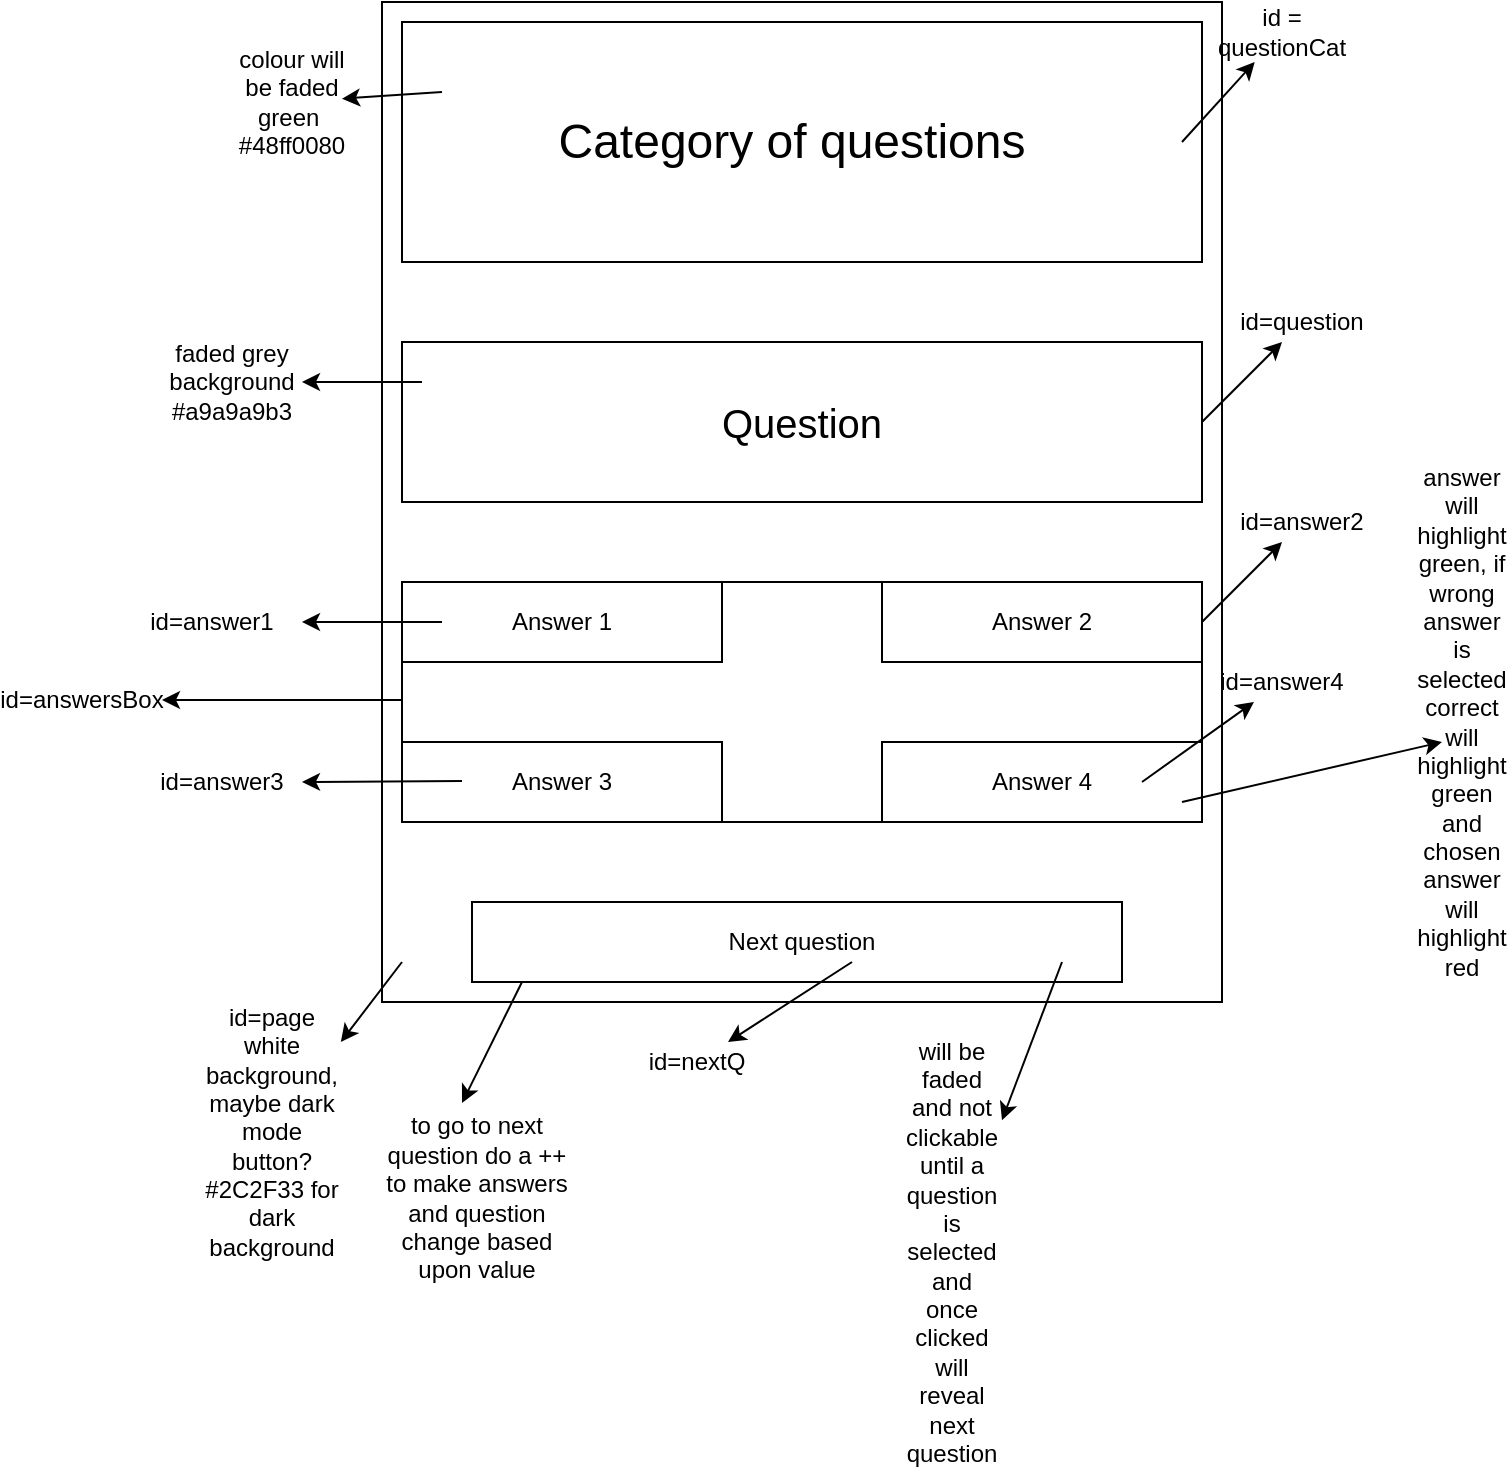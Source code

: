 <mxfile version="12.9.5" type="device"><diagram id="dLVKU0sQ1oZinbe9M_LU" name="Page-1"><mxGraphModel dx="1634" dy="798" grid="1" gridSize="10" guides="1" tooltips="1" connect="1" arrows="1" fold="1" page="1" pageScale="1" pageWidth="827" pageHeight="1169" math="0" shadow="0"><root><mxCell id="0"/><mxCell id="1" parent="0"/><mxCell id="fbEiQPdn1YaGcFzm5Uxp-45" value="" style="rounded=0;whiteSpace=wrap;html=1;" vertex="1" parent="1"><mxGeometry x="230" y="30" width="420" height="500" as="geometry"/></mxCell><mxCell id="fbEiQPdn1YaGcFzm5Uxp-17" value="" style="rounded=0;whiteSpace=wrap;html=1;" vertex="1" parent="1"><mxGeometry x="240" y="320" width="400" height="120" as="geometry"/></mxCell><mxCell id="fbEiQPdn1YaGcFzm5Uxp-1" value="" style="rounded=0;whiteSpace=wrap;html=1;" vertex="1" parent="1"><mxGeometry x="240" y="40" width="400" height="120" as="geometry"/></mxCell><mxCell id="fbEiQPdn1YaGcFzm5Uxp-2" value="&lt;font style=&quot;font-size: 24px&quot;&gt;Category of questions&lt;/font&gt;" style="text;html=1;strokeColor=none;fillColor=none;align=center;verticalAlign=middle;whiteSpace=wrap;rounded=0;" vertex="1" parent="1"><mxGeometry x="275" y="70" width="320" height="60" as="geometry"/></mxCell><mxCell id="fbEiQPdn1YaGcFzm5Uxp-3" value="" style="rounded=0;whiteSpace=wrap;html=1;" vertex="1" parent="1"><mxGeometry x="240" y="200" width="400" height="80" as="geometry"/></mxCell><mxCell id="fbEiQPdn1YaGcFzm5Uxp-4" value="" style="rounded=0;whiteSpace=wrap;html=1;" vertex="1" parent="1"><mxGeometry x="240" y="320" width="160" height="40" as="geometry"/></mxCell><mxCell id="fbEiQPdn1YaGcFzm5Uxp-7" value="&lt;font style=&quot;font-size: 20px&quot;&gt;Question&lt;/font&gt;" style="text;html=1;strokeColor=none;fillColor=none;align=center;verticalAlign=middle;whiteSpace=wrap;rounded=0;" vertex="1" parent="1"><mxGeometry x="270" y="220" width="340" height="40" as="geometry"/></mxCell><mxCell id="fbEiQPdn1YaGcFzm5Uxp-8" value="Answer 1" style="text;html=1;strokeColor=none;fillColor=none;align=center;verticalAlign=middle;whiteSpace=wrap;rounded=0;" vertex="1" parent="1"><mxGeometry x="250" y="330" width="140" height="20" as="geometry"/></mxCell><mxCell id="fbEiQPdn1YaGcFzm5Uxp-9" value="" style="rounded=0;whiteSpace=wrap;html=1;" vertex="1" parent="1"><mxGeometry x="480" y="320" width="160" height="40" as="geometry"/></mxCell><mxCell id="fbEiQPdn1YaGcFzm5Uxp-10" value="Answer 2" style="text;html=1;strokeColor=none;fillColor=none;align=center;verticalAlign=middle;whiteSpace=wrap;rounded=0;" vertex="1" parent="1"><mxGeometry x="490" y="330" width="140" height="20" as="geometry"/></mxCell><mxCell id="fbEiQPdn1YaGcFzm5Uxp-11" value="" style="rounded=0;whiteSpace=wrap;html=1;" vertex="1" parent="1"><mxGeometry x="240" y="400" width="160" height="40" as="geometry"/></mxCell><mxCell id="fbEiQPdn1YaGcFzm5Uxp-12" value="Answer 3" style="text;html=1;strokeColor=none;fillColor=none;align=center;verticalAlign=middle;whiteSpace=wrap;rounded=0;" vertex="1" parent="1"><mxGeometry x="250" y="410" width="140" height="20" as="geometry"/></mxCell><mxCell id="fbEiQPdn1YaGcFzm5Uxp-13" value="" style="rounded=0;whiteSpace=wrap;html=1;" vertex="1" parent="1"><mxGeometry x="480" y="400" width="160" height="40" as="geometry"/></mxCell><mxCell id="fbEiQPdn1YaGcFzm5Uxp-14" value="Answer 4" style="text;html=1;strokeColor=none;fillColor=none;align=center;verticalAlign=middle;whiteSpace=wrap;rounded=0;" vertex="1" parent="1"><mxGeometry x="490" y="410" width="140" height="20" as="geometry"/></mxCell><mxCell id="fbEiQPdn1YaGcFzm5Uxp-15" value="" style="endArrow=classic;html=1;" edge="1" parent="1"><mxGeometry width="50" height="50" relative="1" as="geometry"><mxPoint x="630" y="430" as="sourcePoint"/><mxPoint x="760" y="400" as="targetPoint"/></mxGeometry></mxCell><mxCell id="fbEiQPdn1YaGcFzm5Uxp-16" value="answer will highlight green, if wrong answer is selected correct will highlight green and chosen answer will highlight red" style="text;html=1;strokeColor=none;fillColor=none;align=center;verticalAlign=middle;whiteSpace=wrap;rounded=0;" vertex="1" parent="1"><mxGeometry x="750" y="380" width="40" height="20" as="geometry"/></mxCell><mxCell id="fbEiQPdn1YaGcFzm5Uxp-19" value="" style="endArrow=classic;html=1;" edge="1" parent="1" target="fbEiQPdn1YaGcFzm5Uxp-20"><mxGeometry width="50" height="50" relative="1" as="geometry"><mxPoint x="630" y="100" as="sourcePoint"/><mxPoint x="680" y="50" as="targetPoint"/></mxGeometry></mxCell><mxCell id="fbEiQPdn1YaGcFzm5Uxp-20" value="id = questionCat" style="text;html=1;strokeColor=none;fillColor=none;align=center;verticalAlign=middle;whiteSpace=wrap;rounded=0;" vertex="1" parent="1"><mxGeometry x="660" y="30" width="40" height="30" as="geometry"/></mxCell><mxCell id="fbEiQPdn1YaGcFzm5Uxp-21" value="" style="endArrow=classic;html=1;" edge="1" parent="1" target="fbEiQPdn1YaGcFzm5Uxp-22"><mxGeometry width="50" height="50" relative="1" as="geometry"><mxPoint x="640" y="240" as="sourcePoint"/><mxPoint x="690" y="190" as="targetPoint"/></mxGeometry></mxCell><mxCell id="fbEiQPdn1YaGcFzm5Uxp-22" value="id=question" style="text;html=1;strokeColor=none;fillColor=none;align=center;verticalAlign=middle;whiteSpace=wrap;rounded=0;" vertex="1" parent="1"><mxGeometry x="670" y="180" width="40" height="20" as="geometry"/></mxCell><mxCell id="fbEiQPdn1YaGcFzm5Uxp-23" value="" style="endArrow=classic;html=1;" edge="1" parent="1" target="fbEiQPdn1YaGcFzm5Uxp-24"><mxGeometry width="50" height="50" relative="1" as="geometry"><mxPoint x="640" y="340" as="sourcePoint"/><mxPoint x="690" y="290" as="targetPoint"/></mxGeometry></mxCell><mxCell id="fbEiQPdn1YaGcFzm5Uxp-24" value="id=answer2" style="text;html=1;strokeColor=none;fillColor=none;align=center;verticalAlign=middle;whiteSpace=wrap;rounded=0;" vertex="1" parent="1"><mxGeometry x="670" y="280" width="40" height="20" as="geometry"/></mxCell><mxCell id="fbEiQPdn1YaGcFzm5Uxp-25" value="" style="endArrow=classic;html=1;" edge="1" parent="1"><mxGeometry width="50" height="50" relative="1" as="geometry"><mxPoint x="260" y="340" as="sourcePoint"/><mxPoint x="190" y="340" as="targetPoint"/></mxGeometry></mxCell><mxCell id="fbEiQPdn1YaGcFzm5Uxp-26" value="id=answer1" style="text;html=1;strokeColor=none;fillColor=none;align=center;verticalAlign=middle;whiteSpace=wrap;rounded=0;" vertex="1" parent="1"><mxGeometry x="110" y="330" width="70" height="20" as="geometry"/></mxCell><mxCell id="fbEiQPdn1YaGcFzm5Uxp-28" value="" style="endArrow=classic;html=1;" edge="1" parent="1"><mxGeometry width="50" height="50" relative="1" as="geometry"><mxPoint x="270" y="419.5" as="sourcePoint"/><mxPoint x="190" y="420" as="targetPoint"/></mxGeometry></mxCell><mxCell id="fbEiQPdn1YaGcFzm5Uxp-29" value="id=answer3" style="text;html=1;strokeColor=none;fillColor=none;align=center;verticalAlign=middle;whiteSpace=wrap;rounded=0;" vertex="1" parent="1"><mxGeometry x="120" y="410" width="60" height="20" as="geometry"/></mxCell><mxCell id="fbEiQPdn1YaGcFzm5Uxp-31" value="" style="endArrow=classic;html=1;" edge="1" parent="1" target="fbEiQPdn1YaGcFzm5Uxp-32"><mxGeometry width="50" height="50" relative="1" as="geometry"><mxPoint x="610" y="420" as="sourcePoint"/><mxPoint x="660" y="370" as="targetPoint"/></mxGeometry></mxCell><mxCell id="fbEiQPdn1YaGcFzm5Uxp-32" value="id=answer4" style="text;html=1;strokeColor=none;fillColor=none;align=center;verticalAlign=middle;whiteSpace=wrap;rounded=0;" vertex="1" parent="1"><mxGeometry x="640" y="360" width="80" height="20" as="geometry"/></mxCell><mxCell id="fbEiQPdn1YaGcFzm5Uxp-33" value="" style="rounded=0;whiteSpace=wrap;html=1;" vertex="1" parent="1"><mxGeometry x="275" y="480" width="325" height="40" as="geometry"/></mxCell><mxCell id="fbEiQPdn1YaGcFzm5Uxp-34" value="Next question" style="text;html=1;strokeColor=none;fillColor=none;align=center;verticalAlign=middle;whiteSpace=wrap;rounded=0;" vertex="1" parent="1"><mxGeometry x="290" y="490" width="300" height="20" as="geometry"/></mxCell><mxCell id="fbEiQPdn1YaGcFzm5Uxp-35" value="" style="endArrow=classic;html=1;" edge="1" parent="1" target="fbEiQPdn1YaGcFzm5Uxp-36"><mxGeometry width="50" height="50" relative="1" as="geometry"><mxPoint x="465" y="510" as="sourcePoint"/><mxPoint x="415" y="560" as="targetPoint"/></mxGeometry></mxCell><mxCell id="fbEiQPdn1YaGcFzm5Uxp-36" value="id=nextQ" style="text;html=1;strokeColor=none;fillColor=none;align=center;verticalAlign=middle;whiteSpace=wrap;rounded=0;" vertex="1" parent="1"><mxGeometry x="340" y="550" width="95" height="20" as="geometry"/></mxCell><mxCell id="fbEiQPdn1YaGcFzm5Uxp-37" value="" style="endArrow=classic;html=1;" edge="1" parent="1" target="fbEiQPdn1YaGcFzm5Uxp-38"><mxGeometry width="50" height="50" relative="1" as="geometry"><mxPoint x="570" y="510" as="sourcePoint"/><mxPoint x="520" y="560" as="targetPoint"/></mxGeometry></mxCell><mxCell id="fbEiQPdn1YaGcFzm5Uxp-38" value="will be faded and not clickable until a question is selected and once clicked will reveal next question" style="text;html=1;strokeColor=none;fillColor=none;align=center;verticalAlign=middle;whiteSpace=wrap;rounded=0;" vertex="1" parent="1"><mxGeometry x="490" y="550" width="50" height="210" as="geometry"/></mxCell><mxCell id="fbEiQPdn1YaGcFzm5Uxp-39" value="" style="endArrow=classic;html=1;" edge="1" parent="1" target="fbEiQPdn1YaGcFzm5Uxp-40"><mxGeometry width="50" height="50" relative="1" as="geometry"><mxPoint x="260" y="75" as="sourcePoint"/><mxPoint x="210" y="125" as="targetPoint"/></mxGeometry></mxCell><mxCell id="fbEiQPdn1YaGcFzm5Uxp-40" value="colour will be faded green&amp;nbsp;&lt;br&gt;#48ff0080" style="text;html=1;strokeColor=none;fillColor=none;align=center;verticalAlign=middle;whiteSpace=wrap;rounded=0;rotation=0;" vertex="1" parent="1"><mxGeometry x="160" y="70" width="50" height="20" as="geometry"/></mxCell><mxCell id="fbEiQPdn1YaGcFzm5Uxp-41" value="" style="endArrow=classic;html=1;" edge="1" parent="1" target="fbEiQPdn1YaGcFzm5Uxp-42"><mxGeometry width="50" height="50" relative="1" as="geometry"><mxPoint x="250" y="220" as="sourcePoint"/><mxPoint x="190" y="220" as="targetPoint"/></mxGeometry></mxCell><mxCell id="fbEiQPdn1YaGcFzm5Uxp-42" value="faded grey background&lt;br&gt;#a9a9a9b3" style="text;html=1;strokeColor=none;fillColor=none;align=center;verticalAlign=middle;whiteSpace=wrap;rounded=0;" vertex="1" parent="1"><mxGeometry x="120" y="210" width="70" height="20" as="geometry"/></mxCell><mxCell id="fbEiQPdn1YaGcFzm5Uxp-43" value="" style="endArrow=classic;html=1;" edge="1" parent="1" target="fbEiQPdn1YaGcFzm5Uxp-44"><mxGeometry width="50" height="50" relative="1" as="geometry"><mxPoint x="240" y="379" as="sourcePoint"/><mxPoint x="100" y="379" as="targetPoint"/></mxGeometry></mxCell><mxCell id="fbEiQPdn1YaGcFzm5Uxp-44" value="id=answersBox" style="text;html=1;strokeColor=none;fillColor=none;align=center;verticalAlign=middle;whiteSpace=wrap;rounded=0;" vertex="1" parent="1"><mxGeometry x="40" y="369" width="80" height="20" as="geometry"/></mxCell><mxCell id="fbEiQPdn1YaGcFzm5Uxp-46" value="" style="endArrow=classic;html=1;" edge="1" parent="1" target="fbEiQPdn1YaGcFzm5Uxp-47"><mxGeometry width="50" height="50" relative="1" as="geometry"><mxPoint x="240" y="510" as="sourcePoint"/><mxPoint x="190" y="560" as="targetPoint"/></mxGeometry></mxCell><mxCell id="fbEiQPdn1YaGcFzm5Uxp-47" value="id=page&lt;br&gt;white background, maybe dark mode button?&lt;br&gt;#2C2F33 for dark background" style="text;html=1;strokeColor=none;fillColor=none;align=center;verticalAlign=middle;whiteSpace=wrap;rounded=0;" vertex="1" parent="1"><mxGeometry x="140" y="550" width="70" height="90" as="geometry"/></mxCell><mxCell id="fbEiQPdn1YaGcFzm5Uxp-49" value="" style="endArrow=classic;html=1;" edge="1" parent="1"><mxGeometry width="50" height="50" relative="1" as="geometry"><mxPoint x="300" y="520" as="sourcePoint"/><mxPoint x="270" y="580.5" as="targetPoint"/></mxGeometry></mxCell><mxCell id="fbEiQPdn1YaGcFzm5Uxp-50" value="to go to next question do a ++ to make answers and question change based upon value" style="text;html=1;strokeColor=none;fillColor=none;align=center;verticalAlign=middle;whiteSpace=wrap;rounded=0;" vertex="1" parent="1"><mxGeometry x="230" y="575" width="95" height="105" as="geometry"/></mxCell></root></mxGraphModel></diagram></mxfile>